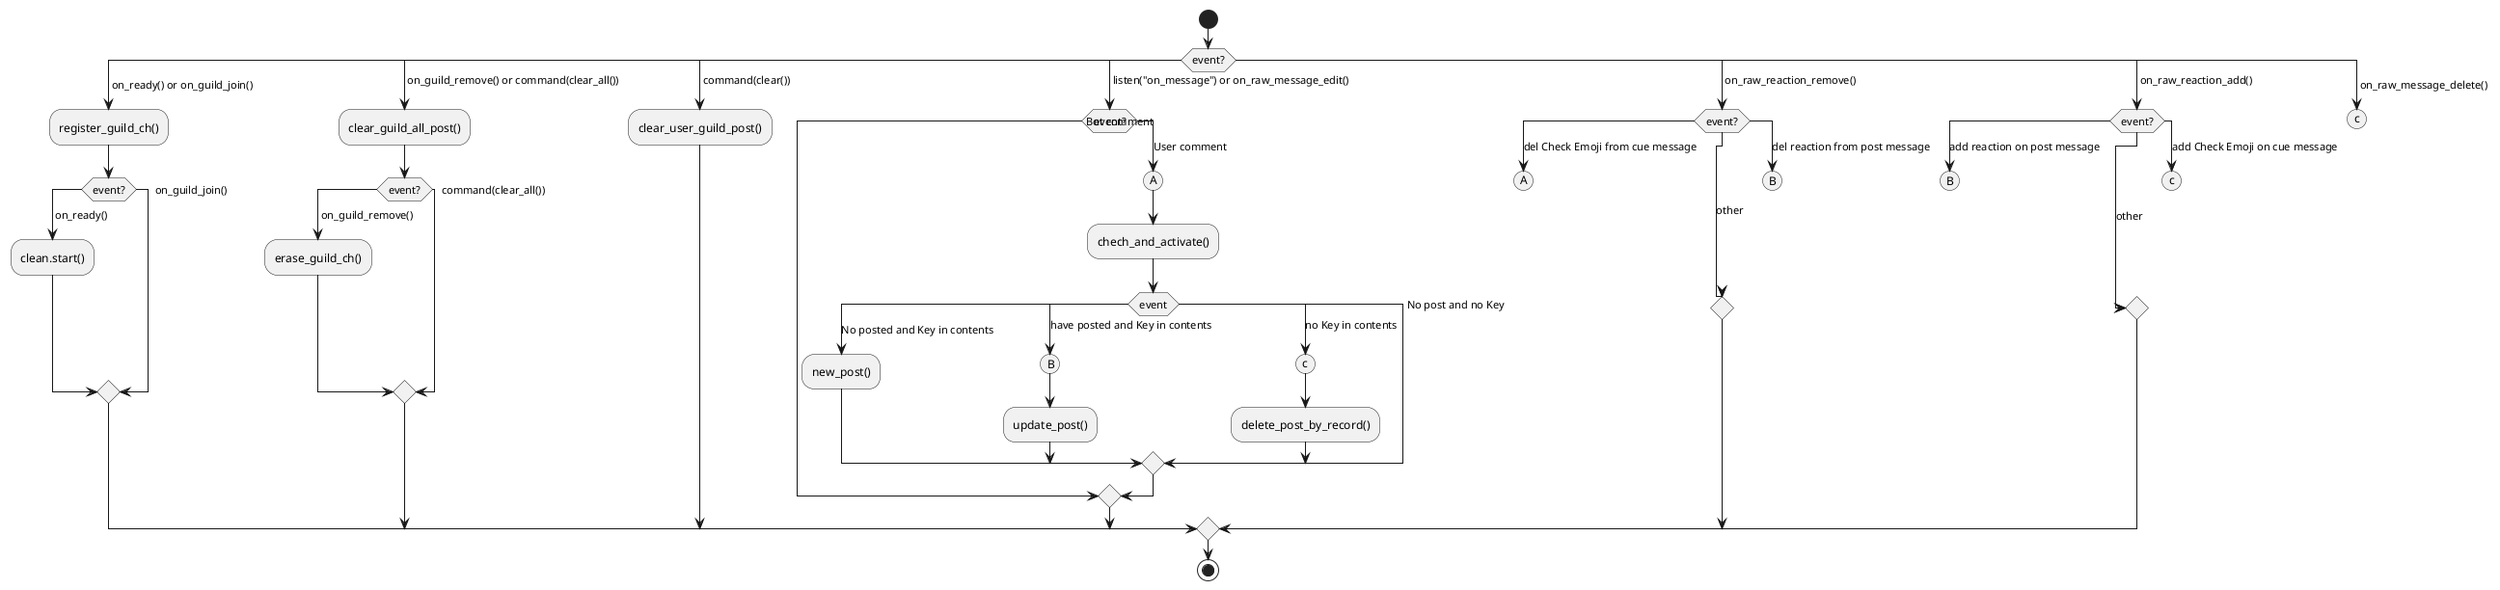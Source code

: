 @startuml event_listener
start
switch (event?)
case ( on_ready() or on_guild_join() )
  :register_guild_ch();
    switch (event?)
    case ( on_ready() )
    :clean.start();
    case ( on_guild_join() ) 
    endswitch
case ( on_guild_remove() or command(clear_all()))
  :clear_guild_all_post();
    switch (event?)
    case ( on_guild_remove() )
    :erase_guild_ch();
    case ( command(clear_all()) ) 
    endswitch
case ( command(clear()) )
  :clear_user_guild_post();
case ( listen("on_message") or on_raw_message_edit() )
    switch(event?)
        case (Bot comment)
        case (User comment)
        (A)
        :chech_and_activate();
        switch(event)
          case (No posted and Key in contents)
          :new_post();
          case (have posted and Key in contents)
          (B)
          :update_post();
          case (no Key in contents)
          (c)
          :delete_post_by_record();
          case (No post and no Key)
        endswitch
    endswitch
case ( on_raw_reaction_remove() )
    switch(event?)
        case (del Check Emoji from cue message)
        (A)
        detach
        case (other)
        case (del reaction from post message)
        (B)
        detach
    endswitch

case ( on_raw_reaction_add() )
    switch(event?)
        case (add reaction on post message)
        (B)
        detach
        case (other)
        case (add Check Emoji on cue message)
        (c)
        detach
    endswitch

case ( on_raw_message_delete() )
    (c)
    detach

endswitch
stop
@enduml

